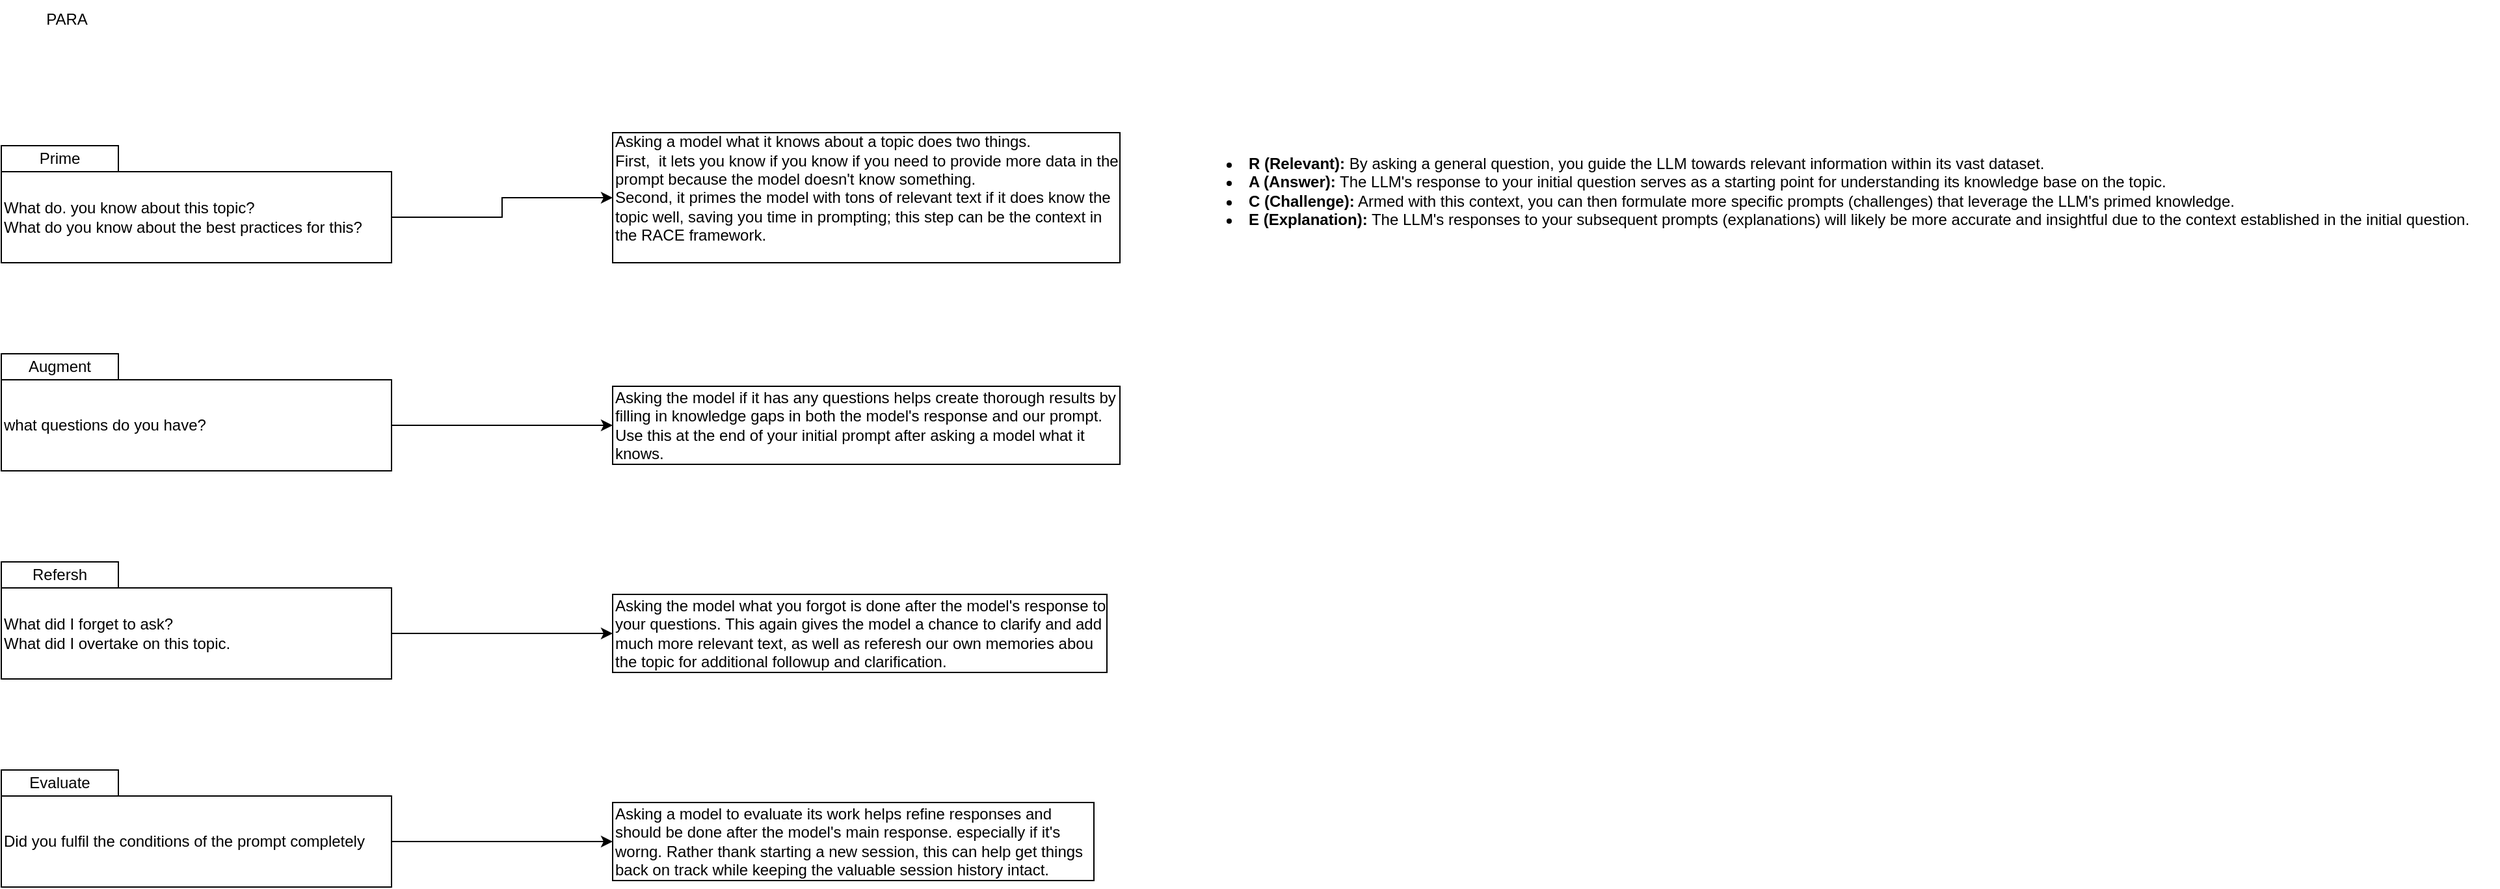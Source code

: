 <mxfile version="24.7.1" type="device">
  <diagram id="C5RBs43oDa-KdzZeNtuy" name="Page-1">
    <mxGraphModel dx="404" dy="832" grid="1" gridSize="10" guides="1" tooltips="1" connect="1" arrows="1" fold="1" page="1" pageScale="1" pageWidth="827" pageHeight="1169" math="0" shadow="0">
      <root>
        <mxCell id="WIyWlLk6GJQsqaUBKTNV-0" />
        <mxCell id="WIyWlLk6GJQsqaUBKTNV-1" parent="WIyWlLk6GJQsqaUBKTNV-0" />
        <mxCell id="HNa0GtHYEyGsjAsGX6pw-0" value="Prime" style="rounded=0;whiteSpace=wrap;html=1;" vertex="1" parent="WIyWlLk6GJQsqaUBKTNV-1">
          <mxGeometry x="50" y="140" width="90" height="20" as="geometry" />
        </mxCell>
        <mxCell id="HNa0GtHYEyGsjAsGX6pw-1" value="PARA" style="text;html=1;align=center;verticalAlign=middle;resizable=0;points=[];autosize=1;strokeColor=none;fillColor=none;" vertex="1" parent="WIyWlLk6GJQsqaUBKTNV-1">
          <mxGeometry x="70" y="28" width="60" height="30" as="geometry" />
        </mxCell>
        <mxCell id="HNa0GtHYEyGsjAsGX6pw-10" value="" style="edgeStyle=orthogonalEdgeStyle;rounded=0;orthogonalLoop=1;jettySize=auto;html=1;" edge="1" parent="WIyWlLk6GJQsqaUBKTNV-1" source="HNa0GtHYEyGsjAsGX6pw-2" target="HNa0GtHYEyGsjAsGX6pw-9">
          <mxGeometry relative="1" as="geometry" />
        </mxCell>
        <mxCell id="HNa0GtHYEyGsjAsGX6pw-2" value="What do. you know about this topic?&lt;div&gt;What do you know about the best practices for this?&lt;/div&gt;" style="rounded=0;whiteSpace=wrap;html=1;align=left;" vertex="1" parent="WIyWlLk6GJQsqaUBKTNV-1">
          <mxGeometry x="50" y="160" width="300" height="70" as="geometry" />
        </mxCell>
        <mxCell id="HNa0GtHYEyGsjAsGX6pw-3" value="Augment" style="rounded=0;whiteSpace=wrap;html=1;" vertex="1" parent="WIyWlLk6GJQsqaUBKTNV-1">
          <mxGeometry x="50" y="300" width="90" height="20" as="geometry" />
        </mxCell>
        <mxCell id="HNa0GtHYEyGsjAsGX6pw-13" value="" style="edgeStyle=orthogonalEdgeStyle;rounded=0;orthogonalLoop=1;jettySize=auto;html=1;" edge="1" parent="WIyWlLk6GJQsqaUBKTNV-1" source="HNa0GtHYEyGsjAsGX6pw-4" target="HNa0GtHYEyGsjAsGX6pw-12">
          <mxGeometry relative="1" as="geometry" />
        </mxCell>
        <mxCell id="HNa0GtHYEyGsjAsGX6pw-4" value="&lt;div&gt;what questions do you have?&lt;/div&gt;" style="rounded=0;whiteSpace=wrap;html=1;align=left;" vertex="1" parent="WIyWlLk6GJQsqaUBKTNV-1">
          <mxGeometry x="50" y="320" width="300" height="70" as="geometry" />
        </mxCell>
        <mxCell id="HNa0GtHYEyGsjAsGX6pw-5" value="Refersh" style="rounded=0;whiteSpace=wrap;html=1;" vertex="1" parent="WIyWlLk6GJQsqaUBKTNV-1">
          <mxGeometry x="50" y="460" width="90" height="20" as="geometry" />
        </mxCell>
        <mxCell id="HNa0GtHYEyGsjAsGX6pw-15" value="" style="edgeStyle=orthogonalEdgeStyle;rounded=0;orthogonalLoop=1;jettySize=auto;html=1;" edge="1" parent="WIyWlLk6GJQsqaUBKTNV-1" source="HNa0GtHYEyGsjAsGX6pw-6" target="HNa0GtHYEyGsjAsGX6pw-14">
          <mxGeometry relative="1" as="geometry" />
        </mxCell>
        <mxCell id="HNa0GtHYEyGsjAsGX6pw-6" value="What did I forget to ask?&lt;div&gt;What did I overtake on this topic.&amp;nbsp;&lt;/div&gt;" style="rounded=0;whiteSpace=wrap;html=1;align=left;" vertex="1" parent="WIyWlLk6GJQsqaUBKTNV-1">
          <mxGeometry x="50" y="480" width="300" height="70" as="geometry" />
        </mxCell>
        <mxCell id="HNa0GtHYEyGsjAsGX6pw-7" value="Evaluate" style="rounded=0;whiteSpace=wrap;html=1;" vertex="1" parent="WIyWlLk6GJQsqaUBKTNV-1">
          <mxGeometry x="50" y="620" width="90" height="20" as="geometry" />
        </mxCell>
        <mxCell id="HNa0GtHYEyGsjAsGX6pw-17" value="" style="edgeStyle=orthogonalEdgeStyle;rounded=0;orthogonalLoop=1;jettySize=auto;html=1;" edge="1" parent="WIyWlLk6GJQsqaUBKTNV-1" source="HNa0GtHYEyGsjAsGX6pw-8" target="HNa0GtHYEyGsjAsGX6pw-16">
          <mxGeometry relative="1" as="geometry" />
        </mxCell>
        <mxCell id="HNa0GtHYEyGsjAsGX6pw-8" value="Did you fulfil the conditions of the prompt completely&amp;nbsp;" style="rounded=0;whiteSpace=wrap;html=1;align=left;" vertex="1" parent="WIyWlLk6GJQsqaUBKTNV-1">
          <mxGeometry x="50" y="640" width="300" height="70" as="geometry" />
        </mxCell>
        <mxCell id="HNa0GtHYEyGsjAsGX6pw-9" value="Asking a model what it knows about a topic does two things.&amp;nbsp;&lt;div&gt;First,&amp;nbsp; it lets you know if you know if you need to provide more data in the prompt because the model doesn&#39;t know something.&lt;/div&gt;&lt;div&gt;Second, it primes the model with tons of relevant text if it does know the topic well, saving you time in prompting; this step can be the context in the RACE framework.&amp;nbsp;&lt;/div&gt;&lt;div&gt;&lt;br&gt;&lt;/div&gt;" style="whiteSpace=wrap;html=1;align=left;rounded=0;" vertex="1" parent="WIyWlLk6GJQsqaUBKTNV-1">
          <mxGeometry x="520" y="130" width="390" height="100" as="geometry" />
        </mxCell>
        <mxCell id="HNa0GtHYEyGsjAsGX6pw-11" value="&lt;li data-sourcepos=&quot;13:1-13:122&quot;&gt;&lt;strong&gt;R (Relevant):&lt;/strong&gt;  By asking a general question, you guide the LLM towards relevant information within its vast dataset.&lt;/li&gt;&lt;li data-sourcepos=&quot;14:1-14:36&quot;&gt;&lt;strong&gt;A (Answer):&lt;/strong&gt; The LLM&#39;s response to your initial question serves as a starting point for understanding its knowledge base on the topic.&lt;/li&gt;&lt;li data-sourcepos=&quot;15:1-15:146&quot;&gt;&lt;strong&gt;C (Challenge):&lt;/strong&gt;  Armed with this context, you can then formulate more specific prompts (challenges) that leverage the LLM&#39;s primed knowledge.&lt;/li&gt;&lt;li data-sourcepos=&quot;16:1-17:0&quot;&gt;&lt;strong&gt;E (Explanation):&lt;/strong&gt; The LLM&#39;s responses to your subsequent prompts (explanations) will likely be more accurate and insightful due to the context established in the initial question.&lt;/li&gt;" style="text;html=1;align=left;verticalAlign=middle;resizable=0;points=[];autosize=1;strokeColor=none;fillColor=none;" vertex="1" parent="WIyWlLk6GJQsqaUBKTNV-1">
          <mxGeometry x="990" y="140" width="980" height="70" as="geometry" />
        </mxCell>
        <mxCell id="HNa0GtHYEyGsjAsGX6pw-12" value="Asking the model if it has any questions helps create thorough results by filling in knowledge gaps in both the model&#39;s response and our prompt. Use this at the end of your initial prompt after asking a model what it knows." style="whiteSpace=wrap;html=1;align=left;rounded=0;" vertex="1" parent="WIyWlLk6GJQsqaUBKTNV-1">
          <mxGeometry x="520" y="325" width="390" height="60" as="geometry" />
        </mxCell>
        <mxCell id="HNa0GtHYEyGsjAsGX6pw-14" value="Asking the model what you forgot is done after the model&#39;s response to your questions. This again gives the model a chance to clarify and add much more relevant text, as well as referesh our own memories abou the topic for additional followup and clarification.&amp;nbsp;" style="whiteSpace=wrap;html=1;align=left;rounded=0;" vertex="1" parent="WIyWlLk6GJQsqaUBKTNV-1">
          <mxGeometry x="520" y="485" width="380" height="60" as="geometry" />
        </mxCell>
        <mxCell id="HNa0GtHYEyGsjAsGX6pw-16" value="Asking a model to evaluate its work helps refine responses and should be done after the model&#39;s main response. especially if it&#39;s worng. Rather thank starting a new session, this can help get things back on track while keeping the valuable session history intact.&amp;nbsp;" style="whiteSpace=wrap;html=1;align=left;rounded=0;" vertex="1" parent="WIyWlLk6GJQsqaUBKTNV-1">
          <mxGeometry x="520" y="645" width="370" height="60" as="geometry" />
        </mxCell>
      </root>
    </mxGraphModel>
  </diagram>
</mxfile>
